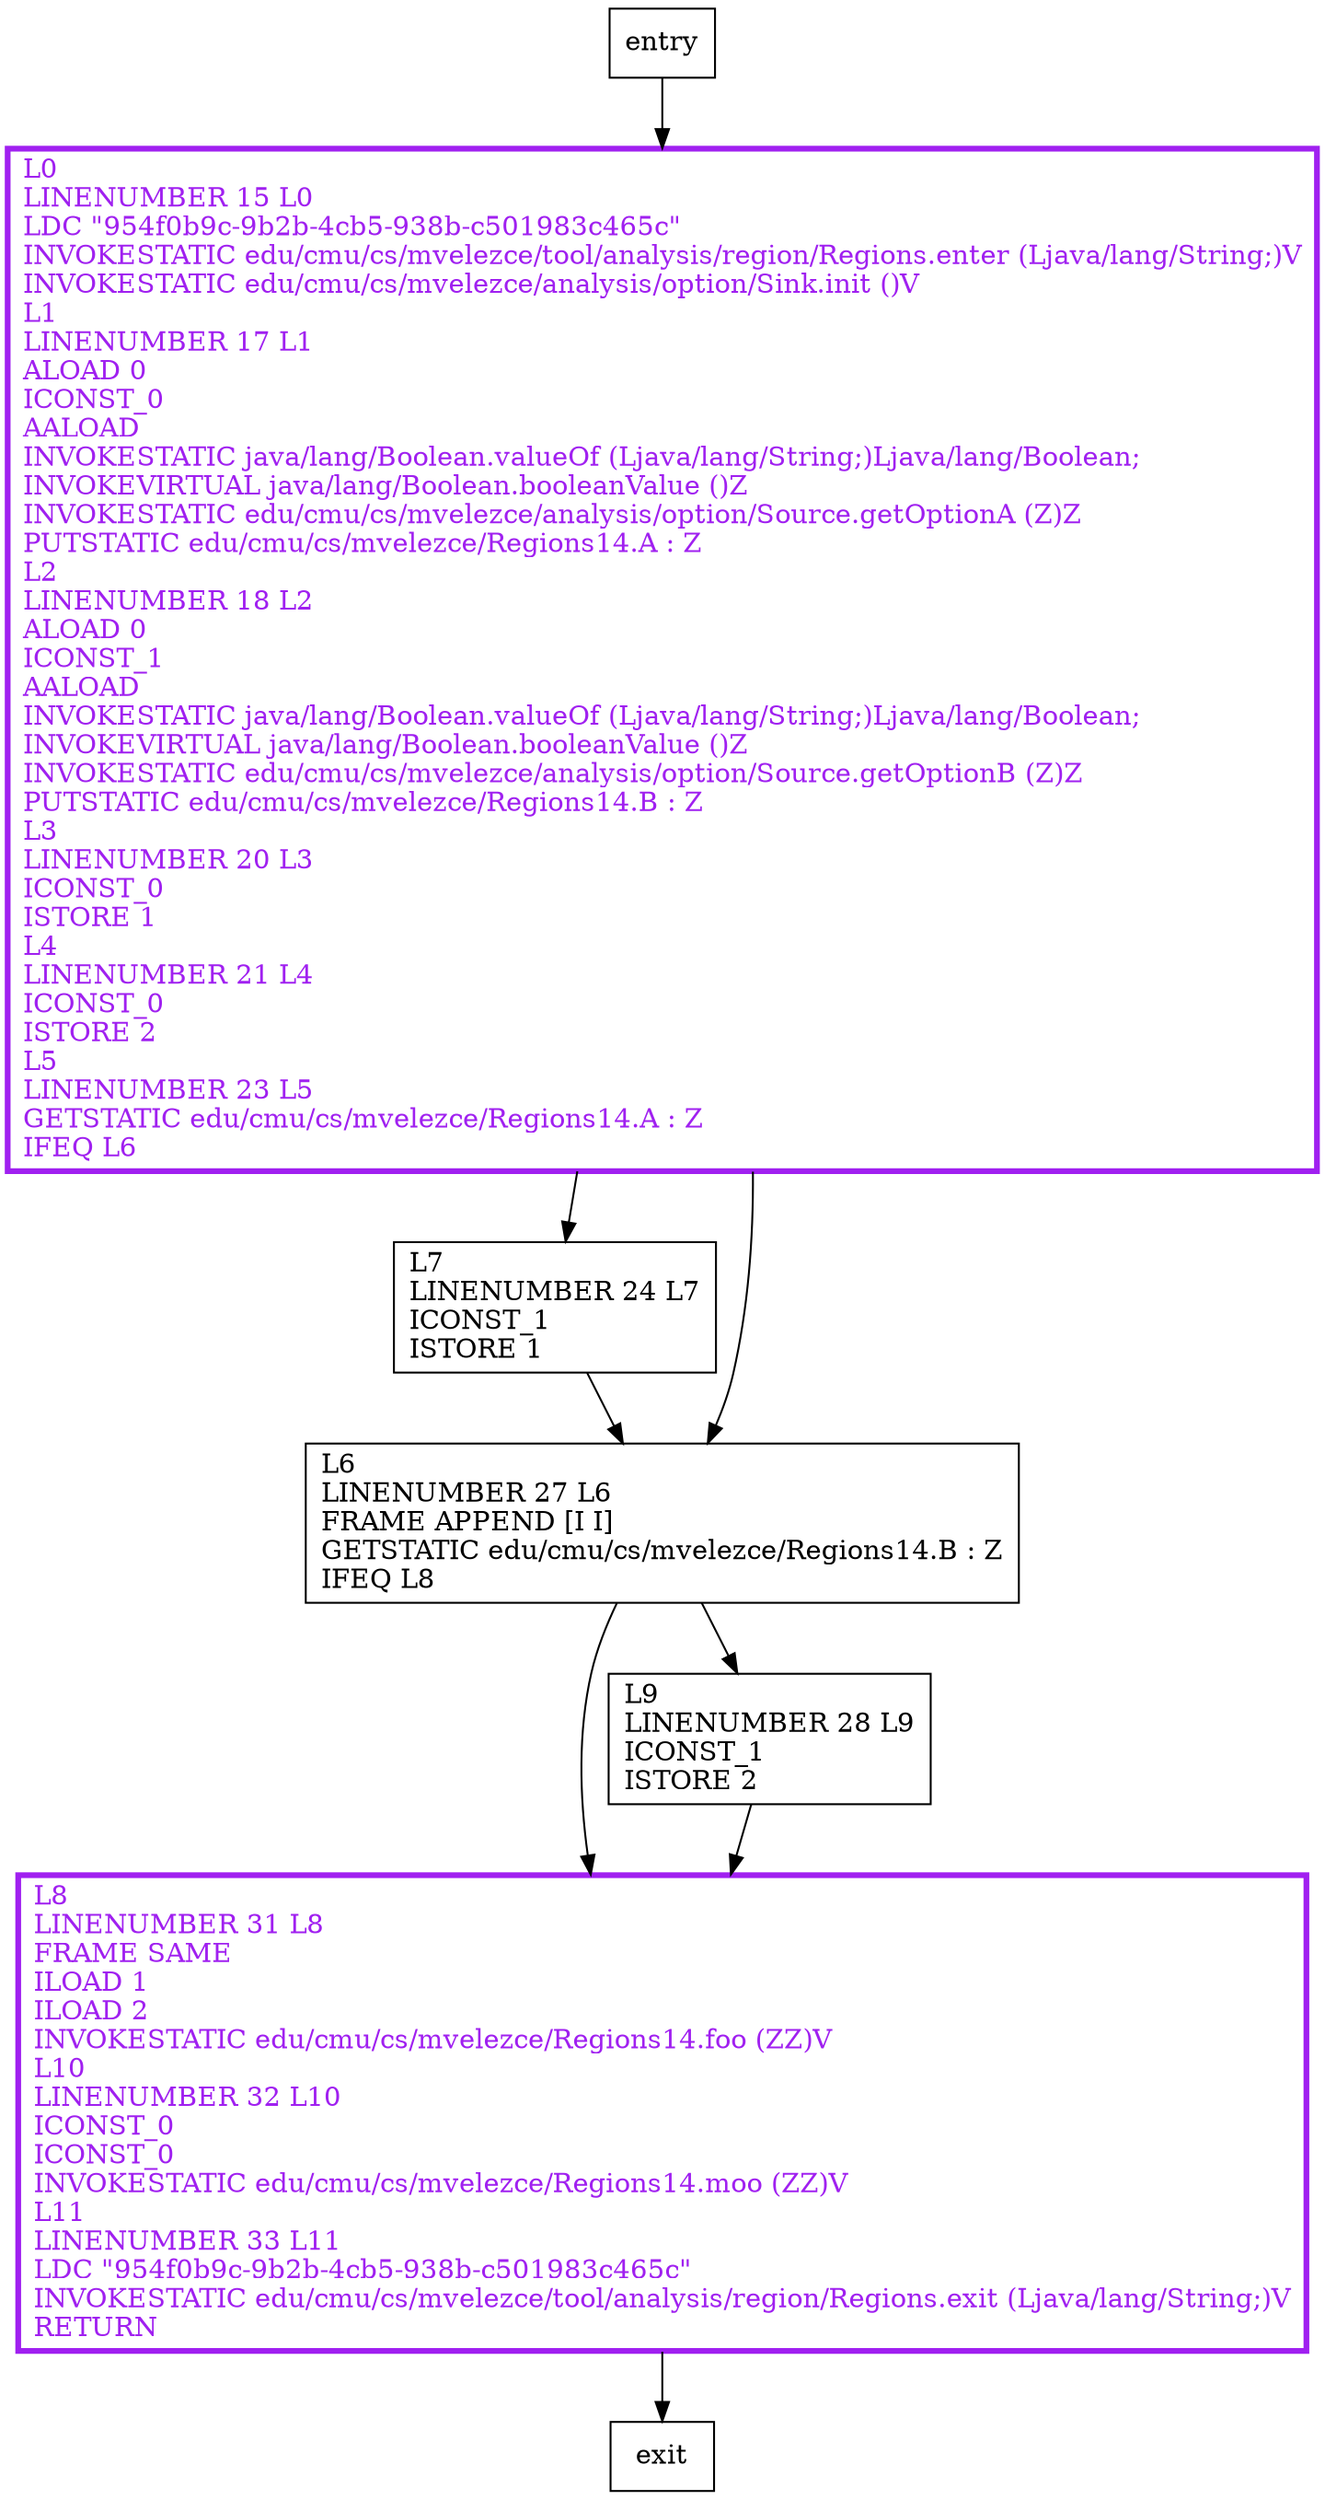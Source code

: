 digraph main {
node [shape=record];
139171633 [label="L8\lLINENUMBER 31 L8\lFRAME SAME\lILOAD 1\lILOAD 2\lINVOKESTATIC edu/cmu/cs/mvelezce/Regions14.foo (ZZ)V\lL10\lLINENUMBER 32 L10\lICONST_0\lICONST_0\lINVOKESTATIC edu/cmu/cs/mvelezce/Regions14.moo (ZZ)V\lL11\lLINENUMBER 33 L11\lLDC \"954f0b9c-9b2b-4cb5-938b-c501983c465c\"\lINVOKESTATIC edu/cmu/cs/mvelezce/tool/analysis/region/Regions.exit (Ljava/lang/String;)V\lRETURN\l"];
1404737037 [label="L7\lLINENUMBER 24 L7\lICONST_1\lISTORE 1\l"];
518603080 [label="L0\lLINENUMBER 15 L0\lLDC \"954f0b9c-9b2b-4cb5-938b-c501983c465c\"\lINVOKESTATIC edu/cmu/cs/mvelezce/tool/analysis/region/Regions.enter (Ljava/lang/String;)V\lINVOKESTATIC edu/cmu/cs/mvelezce/analysis/option/Sink.init ()V\lL1\lLINENUMBER 17 L1\lALOAD 0\lICONST_0\lAALOAD\lINVOKESTATIC java/lang/Boolean.valueOf (Ljava/lang/String;)Ljava/lang/Boolean;\lINVOKEVIRTUAL java/lang/Boolean.booleanValue ()Z\lINVOKESTATIC edu/cmu/cs/mvelezce/analysis/option/Source.getOptionA (Z)Z\lPUTSTATIC edu/cmu/cs/mvelezce/Regions14.A : Z\lL2\lLINENUMBER 18 L2\lALOAD 0\lICONST_1\lAALOAD\lINVOKESTATIC java/lang/Boolean.valueOf (Ljava/lang/String;)Ljava/lang/Boolean;\lINVOKEVIRTUAL java/lang/Boolean.booleanValue ()Z\lINVOKESTATIC edu/cmu/cs/mvelezce/analysis/option/Source.getOptionB (Z)Z\lPUTSTATIC edu/cmu/cs/mvelezce/Regions14.B : Z\lL3\lLINENUMBER 20 L3\lICONST_0\lISTORE 1\lL4\lLINENUMBER 21 L4\lICONST_0\lISTORE 2\lL5\lLINENUMBER 23 L5\lGETSTATIC edu/cmu/cs/mvelezce/Regions14.A : Z\lIFEQ L6\l"];
1798840668 [label="L6\lLINENUMBER 27 L6\lFRAME APPEND [I I]\lGETSTATIC edu/cmu/cs/mvelezce/Regions14.B : Z\lIFEQ L8\l"];
1560048753 [label="L9\lLINENUMBER 28 L9\lICONST_1\lISTORE 2\l"];
entry;
exit;
entry -> 518603080;
139171633 -> exit;
1404737037 -> 1798840668;
518603080 -> 1404737037;
518603080 -> 1798840668;
1798840668 -> 139171633;
1798840668 -> 1560048753;
1560048753 -> 139171633;
139171633[fontcolor="purple", penwidth=3, color="purple"];
518603080[fontcolor="purple", penwidth=3, color="purple"];
}
